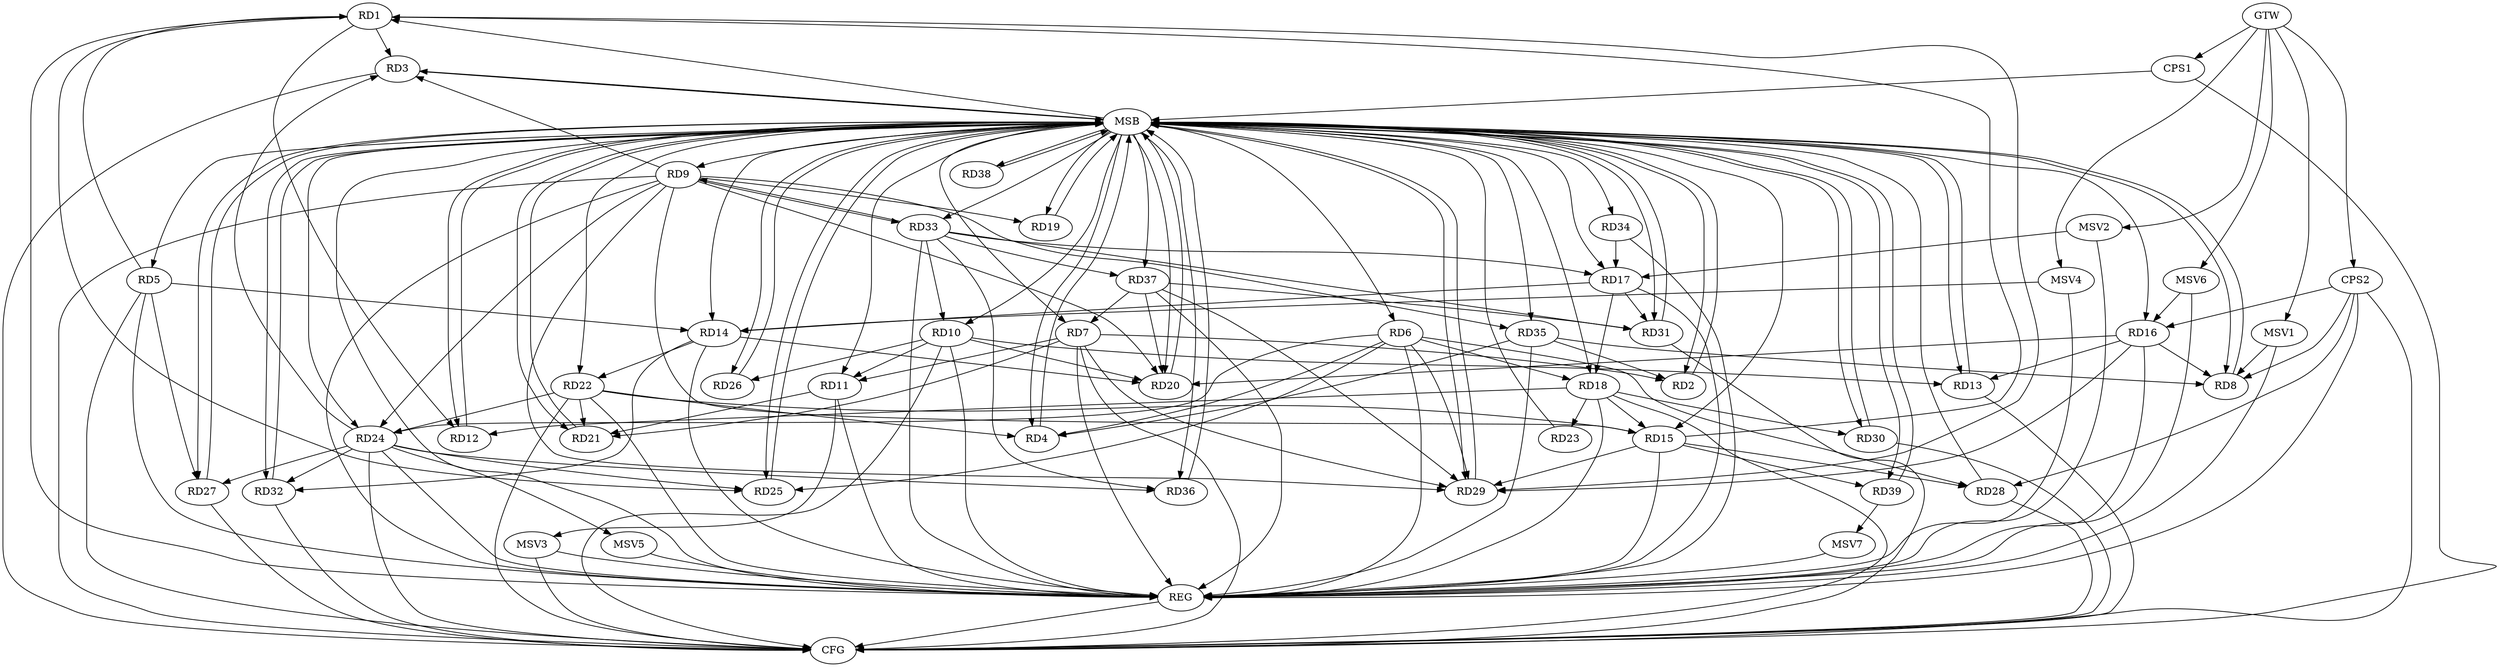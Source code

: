 strict digraph G {
  RD1 [ label="RD1" ];
  RD2 [ label="RD2" ];
  RD3 [ label="RD3" ];
  RD4 [ label="RD4" ];
  RD5 [ label="RD5" ];
  RD6 [ label="RD6" ];
  RD7 [ label="RD7" ];
  RD8 [ label="RD8" ];
  RD9 [ label="RD9" ];
  RD10 [ label="RD10" ];
  RD11 [ label="RD11" ];
  RD12 [ label="RD12" ];
  RD13 [ label="RD13" ];
  RD14 [ label="RD14" ];
  RD15 [ label="RD15" ];
  RD16 [ label="RD16" ];
  RD17 [ label="RD17" ];
  RD18 [ label="RD18" ];
  RD19 [ label="RD19" ];
  RD20 [ label="RD20" ];
  RD21 [ label="RD21" ];
  RD22 [ label="RD22" ];
  RD23 [ label="RD23" ];
  RD24 [ label="RD24" ];
  RD25 [ label="RD25" ];
  RD26 [ label="RD26" ];
  RD27 [ label="RD27" ];
  RD28 [ label="RD28" ];
  RD29 [ label="RD29" ];
  RD30 [ label="RD30" ];
  RD31 [ label="RD31" ];
  RD32 [ label="RD32" ];
  RD33 [ label="RD33" ];
  RD34 [ label="RD34" ];
  RD35 [ label="RD35" ];
  RD36 [ label="RD36" ];
  RD37 [ label="RD37" ];
  RD38 [ label="RD38" ];
  RD39 [ label="RD39" ];
  CPS1 [ label="CPS1" ];
  CPS2 [ label="CPS2" ];
  GTW [ label="GTW" ];
  REG [ label="REG" ];
  MSB [ label="MSB" ];
  CFG [ label="CFG" ];
  MSV1 [ label="MSV1" ];
  MSV2 [ label="MSV2" ];
  MSV3 [ label="MSV3" ];
  MSV4 [ label="MSV4" ];
  MSV5 [ label="MSV5" ];
  MSV6 [ label="MSV6" ];
  MSV7 [ label="MSV7" ];
  RD1 -> RD3;
  RD5 -> RD1;
  RD1 -> RD12;
  RD15 -> RD1;
  RD1 -> RD25;
  RD1 -> RD29;
  RD7 -> RD2;
  RD35 -> RD2;
  RD9 -> RD3;
  RD24 -> RD3;
  RD6 -> RD4;
  RD22 -> RD4;
  RD35 -> RD4;
  RD5 -> RD14;
  RD5 -> RD27;
  RD6 -> RD18;
  RD6 -> RD24;
  RD6 -> RD25;
  RD6 -> RD28;
  RD6 -> RD29;
  RD7 -> RD11;
  RD7 -> RD21;
  RD7 -> RD29;
  RD37 -> RD7;
  RD16 -> RD8;
  RD35 -> RD8;
  RD9 -> RD15;
  RD9 -> RD20;
  RD9 -> RD24;
  RD9 -> RD29;
  RD33 -> RD9;
  RD9 -> RD35;
  RD10 -> RD11;
  RD10 -> RD13;
  RD10 -> RD20;
  RD10 -> RD26;
  RD33 -> RD10;
  RD11 -> RD21;
  RD18 -> RD12;
  RD16 -> RD13;
  RD17 -> RD14;
  RD14 -> RD20;
  RD14 -> RD22;
  RD14 -> RD32;
  RD18 -> RD15;
  RD22 -> RD15;
  RD15 -> RD28;
  RD15 -> RD29;
  RD15 -> RD39;
  RD16 -> RD20;
  RD16 -> RD29;
  RD17 -> RD18;
  RD17 -> RD31;
  RD33 -> RD17;
  RD34 -> RD17;
  RD18 -> RD23;
  RD18 -> RD30;
  RD37 -> RD20;
  RD22 -> RD21;
  RD22 -> RD24;
  RD24 -> RD25;
  RD24 -> RD27;
  RD24 -> RD32;
  RD24 -> RD36;
  RD37 -> RD29;
  RD33 -> RD31;
  RD37 -> RD31;
  RD33 -> RD36;
  RD33 -> RD37;
  CPS2 -> RD8;
  CPS2 -> RD28;
  CPS2 -> RD16;
  GTW -> CPS1;
  GTW -> CPS2;
  RD1 -> REG;
  RD5 -> REG;
  RD6 -> REG;
  RD7 -> REG;
  RD9 -> REG;
  RD10 -> REG;
  RD11 -> REG;
  RD14 -> REG;
  RD15 -> REG;
  RD16 -> REG;
  RD17 -> REG;
  RD18 -> REG;
  RD22 -> REG;
  RD24 -> REG;
  RD33 -> REG;
  RD34 -> REG;
  RD35 -> REG;
  RD37 -> REG;
  CPS2 -> REG;
  RD2 -> MSB;
  MSB -> RD13;
  MSB -> RD15;
  MSB -> RD17;
  MSB -> RD18;
  MSB -> RD22;
  MSB -> RD24;
  MSB -> RD31;
  MSB -> REG;
  RD3 -> MSB;
  MSB -> RD7;
  MSB -> RD29;
  RD4 -> MSB;
  MSB -> RD1;
  MSB -> RD3;
  MSB -> RD11;
  MSB -> RD12;
  MSB -> RD21;
  RD8 -> MSB;
  MSB -> RD4;
  MSB -> RD19;
  MSB -> RD33;
  RD12 -> MSB;
  MSB -> RD25;
  MSB -> RD27;
  MSB -> RD34;
  MSB -> RD36;
  MSB -> RD37;
  MSB -> RD38;
  RD13 -> MSB;
  MSB -> RD10;
  RD19 -> MSB;
  MSB -> RD6;
  MSB -> RD32;
  RD20 -> MSB;
  MSB -> RD2;
  RD21 -> MSB;
  MSB -> RD9;
  MSB -> RD35;
  MSB -> RD39;
  RD23 -> MSB;
  RD25 -> MSB;
  MSB -> RD8;
  MSB -> RD20;
  MSB -> RD26;
  MSB -> RD30;
  RD26 -> MSB;
  MSB -> RD14;
  RD27 -> MSB;
  MSB -> RD5;
  RD28 -> MSB;
  RD29 -> MSB;
  MSB -> RD16;
  RD30 -> MSB;
  RD31 -> MSB;
  RD32 -> MSB;
  RD36 -> MSB;
  RD38 -> MSB;
  RD39 -> MSB;
  CPS1 -> MSB;
  RD13 -> CFG;
  RD5 -> CFG;
  CPS2 -> CFG;
  RD24 -> CFG;
  RD3 -> CFG;
  RD22 -> CFG;
  RD10 -> CFG;
  RD9 -> CFG;
  RD30 -> CFG;
  RD28 -> CFG;
  RD18 -> CFG;
  RD31 -> CFG;
  RD7 -> CFG;
  CPS1 -> CFG;
  RD32 -> CFG;
  RD27 -> CFG;
  REG -> CFG;
  RD9 -> RD33;
  RD9 -> RD19;
  MSV1 -> RD8;
  GTW -> MSV1;
  MSV1 -> REG;
  MSV2 -> RD17;
  GTW -> MSV2;
  MSV2 -> REG;
  RD11 -> MSV3;
  MSV3 -> REG;
  MSV3 -> CFG;
  MSV4 -> RD14;
  GTW -> MSV4;
  MSV4 -> REG;
  RD24 -> MSV5;
  MSV5 -> REG;
  MSV6 -> RD16;
  GTW -> MSV6;
  MSV6 -> REG;
  RD39 -> MSV7;
  MSV7 -> REG;
}
